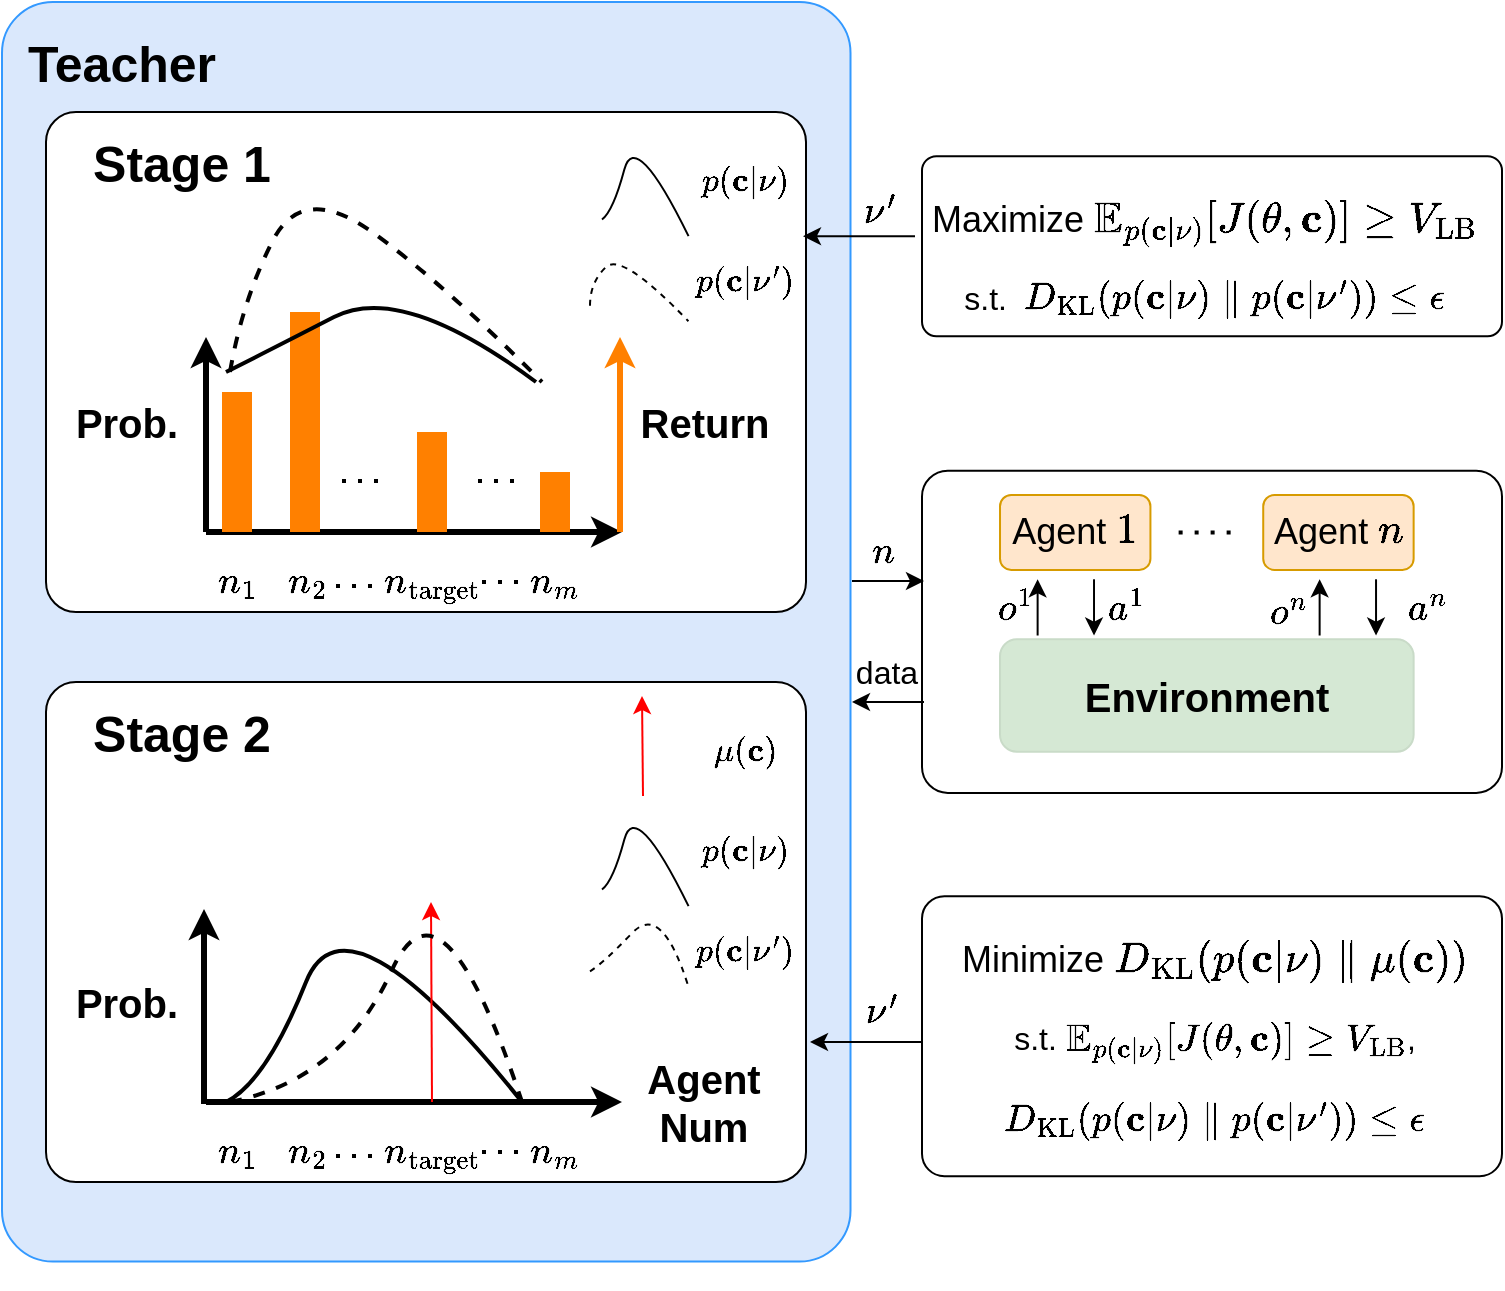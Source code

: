 <mxfile version="21.8.2" type="github">
  <diagram name="Page-1" id="kar6P6oC6d5QlNBPiNpO">
    <mxGraphModel dx="1364" dy="891" grid="1" gridSize="10" guides="1" tooltips="1" connect="1" arrows="1" fold="1" page="1" pageScale="1" pageWidth="850" pageHeight="1100" math="1" shadow="0">
      <root>
        <mxCell id="0" />
        <mxCell id="1" parent="0" />
        <mxCell id="6Ug6SZMf5je9f9ErkSTf-140" value="" style="rounded=1;whiteSpace=wrap;html=1;fillColor=#dae8fc;strokeColor=#3399FF;strokeWidth=1;arcSize=6;" vertex="1" parent="1">
          <mxGeometry x="10" y="30" width="424.25" height="629.75" as="geometry" />
        </mxCell>
        <mxCell id="6Ug6SZMf5je9f9ErkSTf-87" value="" style="rounded=1;whiteSpace=wrap;html=1;arcSize=8;" vertex="1" parent="1">
          <mxGeometry x="470" y="477.08" width="290" height="140" as="geometry" />
        </mxCell>
        <mxCell id="6Ug6SZMf5je9f9ErkSTf-1" value="" style="rounded=1;whiteSpace=wrap;html=1;strokeWidth=1;arcSize=6;" vertex="1" parent="1">
          <mxGeometry x="32" y="370" width="380" height="250" as="geometry" />
        </mxCell>
        <mxCell id="6Ug6SZMf5je9f9ErkSTf-3" value="&lt;font style=&quot;font-size: 20px;&quot;&gt;Prob.&lt;/font&gt;" style="text;html=1;strokeColor=none;fillColor=none;align=center;verticalAlign=middle;whiteSpace=wrap;rounded=0;fontStyle=1;fontSize=20;" vertex="1" parent="1">
          <mxGeometry x="40" y="510" width="65" height="40" as="geometry" />
        </mxCell>
        <mxCell id="6Ug6SZMf5je9f9ErkSTf-4" value="" style="endArrow=classic;html=1;rounded=0;strokeWidth=3;entryX=0;entryY=0.5;entryDx=0;entryDy=0;" edge="1" parent="1" target="6Ug6SZMf5je9f9ErkSTf-15">
          <mxGeometry width="50" height="50" relative="1" as="geometry">
            <mxPoint x="112" y="580" as="sourcePoint" />
            <mxPoint x="302" y="580" as="targetPoint" />
          </mxGeometry>
        </mxCell>
        <mxCell id="6Ug6SZMf5je9f9ErkSTf-5" value="\(n_1\)" style="text;html=1;strokeColor=none;fillColor=none;align=center;verticalAlign=middle;whiteSpace=wrap;rounded=0;fontSize=16;" vertex="1" parent="1">
          <mxGeometry x="110" y="590" width="35" height="30" as="geometry" />
        </mxCell>
        <mxCell id="6Ug6SZMf5je9f9ErkSTf-6" value="\(n_2\)" style="text;html=1;strokeColor=none;fillColor=none;align=center;verticalAlign=middle;whiteSpace=wrap;rounded=0;fontSize=16;" vertex="1" parent="1">
          <mxGeometry x="145" y="590" width="35" height="30" as="geometry" />
        </mxCell>
        <mxCell id="6Ug6SZMf5je9f9ErkSTf-7" value="\(n_m\)" style="text;html=1;strokeColor=none;fillColor=none;align=center;verticalAlign=middle;whiteSpace=wrap;rounded=0;fontSize=16;" vertex="1" parent="1">
          <mxGeometry x="269" y="590" width="35" height="30" as="geometry" />
        </mxCell>
        <mxCell id="6Ug6SZMf5je9f9ErkSTf-13" value="" style="curved=1;endArrow=none;html=1;rounded=0;endFill=0;strokeWidth=2;" edge="1" parent="1">
          <mxGeometry width="50" height="50" relative="1" as="geometry">
            <mxPoint x="122" y="580" as="sourcePoint" />
            <mxPoint x="270" y="580" as="targetPoint" />
            <Array as="points">
              <mxPoint x="142" y="570" />
              <mxPoint x="182" y="470" />
            </Array>
          </mxGeometry>
        </mxCell>
        <mxCell id="6Ug6SZMf5je9f9ErkSTf-15" value="&lt;font style=&quot;font-size: 20px;&quot;&gt;Agent Num&lt;/font&gt;" style="text;html=1;strokeColor=none;fillColor=none;align=center;verticalAlign=middle;whiteSpace=wrap;rounded=0;fontStyle=1;fontSize=20;" vertex="1" parent="1">
          <mxGeometry x="320" y="560" width="82" height="40" as="geometry" />
        </mxCell>
        <mxCell id="6Ug6SZMf5je9f9ErkSTf-2" value="&lt;font style=&quot;font-size: 25px;&quot;&gt;Stage 2&lt;/font&gt;" style="text;html=1;strokeColor=none;fillColor=none;align=center;verticalAlign=middle;whiteSpace=wrap;rounded=0;fontStyle=1;fontSize=25;" vertex="1" parent="1">
          <mxGeometry x="50" y="370" width="100" height="50" as="geometry" />
        </mxCell>
        <mxCell id="6Ug6SZMf5je9f9ErkSTf-28" value="\(n\)" style="text;html=1;strokeColor=none;fillColor=none;align=center;verticalAlign=middle;whiteSpace=wrap;rounded=0;fontSize=16;" vertex="1" parent="1">
          <mxGeometry x="433" y="290" width="35" height="30" as="geometry" />
        </mxCell>
        <mxCell id="6Ug6SZMf5je9f9ErkSTf-56" value="\(n_{\text{target}}\)" style="text;html=1;strokeColor=none;fillColor=none;align=center;verticalAlign=middle;whiteSpace=wrap;rounded=0;fontSize=16;" vertex="1" parent="1">
          <mxGeometry x="207.5" y="590" width="35" height="30" as="geometry" />
        </mxCell>
        <mxCell id="6Ug6SZMf5je9f9ErkSTf-58" value="" style="endArrow=classic;html=1;rounded=0;strokeColor=#FF0000;" edge="1" parent="1">
          <mxGeometry width="50" height="50" relative="1" as="geometry">
            <mxPoint x="225" y="580" as="sourcePoint" />
            <mxPoint x="224.5" y="480" as="targetPoint" />
          </mxGeometry>
        </mxCell>
        <mxCell id="6Ug6SZMf5je9f9ErkSTf-59" value="" style="endArrow=none;dashed=1;html=1;dashPattern=1 3;strokeWidth=2;rounded=0;" edge="1" parent="1">
          <mxGeometry width="50" height="50" relative="1" as="geometry">
            <mxPoint x="177" y="607" as="sourcePoint" />
            <mxPoint x="198" y="607" as="targetPoint" />
          </mxGeometry>
        </mxCell>
        <mxCell id="6Ug6SZMf5je9f9ErkSTf-61" value="" style="endArrow=classic;html=1;rounded=0;strokeColor=#FF0000;" edge="1" parent="1">
          <mxGeometry width="50" height="50" relative="1" as="geometry">
            <mxPoint x="224.5" y="580" as="sourcePoint" />
            <mxPoint x="224.5" y="580" as="targetPoint" />
          </mxGeometry>
        </mxCell>
        <mxCell id="6Ug6SZMf5je9f9ErkSTf-64" value="" style="endArrow=classic;html=1;rounded=0;strokeColor=#FF0000;" edge="1" parent="1">
          <mxGeometry width="50" height="50" relative="1" as="geometry">
            <mxPoint x="330.5" y="427" as="sourcePoint" />
            <mxPoint x="330" y="377" as="targetPoint" />
          </mxGeometry>
        </mxCell>
        <mxCell id="6Ug6SZMf5je9f9ErkSTf-65" value="\(\mu(\mathbf{c})\)" style="text;html=1;strokeColor=none;fillColor=none;align=center;verticalAlign=middle;whiteSpace=wrap;rounded=0;fontSize=14;" vertex="1" parent="1">
          <mxGeometry x="352" y="390" width="60" height="30" as="geometry" />
        </mxCell>
        <mxCell id="6Ug6SZMf5je9f9ErkSTf-67" value="" style="endArrow=none;dashed=1;html=1;dashPattern=1 3;strokeWidth=2;rounded=0;" edge="1" parent="1">
          <mxGeometry width="50" height="50" relative="1" as="geometry">
            <mxPoint x="250" y="605" as="sourcePoint" />
            <mxPoint x="271" y="605" as="targetPoint" />
          </mxGeometry>
        </mxCell>
        <mxCell id="6Ug6SZMf5je9f9ErkSTf-69" value="" style="curved=1;endArrow=none;html=1;rounded=0;endFill=0;" edge="1" parent="1">
          <mxGeometry width="50" height="50" relative="1" as="geometry">
            <mxPoint x="309.996" y="473.753" as="sourcePoint" />
            <mxPoint x="353.27" y="482.087" as="targetPoint" />
            <Array as="points">
              <mxPoint x="315.58" y="469.587" />
              <mxPoint x="326.748" y="427.92" />
            </Array>
          </mxGeometry>
        </mxCell>
        <mxCell id="6Ug6SZMf5je9f9ErkSTf-74" value="\(p(\mathbf{c}| \mathbf{\nu})\)" style="text;html=1;strokeColor=none;fillColor=none;align=center;verticalAlign=middle;whiteSpace=wrap;rounded=0;fontSize=14;" vertex="1" parent="1">
          <mxGeometry x="352" y="440" width="60" height="30" as="geometry" />
        </mxCell>
        <mxCell id="6Ug6SZMf5je9f9ErkSTf-78" value="" style="group" vertex="1" connectable="0" parent="1">
          <mxGeometry x="474.75" y="470" width="282.5" height="72.08" as="geometry" />
        </mxCell>
        <mxCell id="6Ug6SZMf5je9f9ErkSTf-54" value="Minimize \(D_{\text{KL}}(&amp;nbsp; &amp;nbsp; &amp;nbsp; p(\mathbf{c}| \mathbf{\nu})\parallel\mu(\mathbf{c})&lt;br style=&quot;font-size: 18px;&quot;&gt;&amp;nbsp; &amp;nbsp; &amp;nbsp; )\)" style="rounded=1;whiteSpace=wrap;html=1;strokeWidth=1;arcSize=6;fillColor=none;fontSize=18;verticalAlign=top;strokeColor=none;" vertex="1" parent="6Ug6SZMf5je9f9ErkSTf-78">
          <mxGeometry y="22.08" width="282.5" height="50" as="geometry" />
        </mxCell>
        <mxCell id="6Ug6SZMf5je9f9ErkSTf-81" value="s.t. \(\mathbb{E}_{p(\mathbf{c}| \mathbf{\nu})}[J(\theta, \mathbf{c})]\geq V_{\text{LB}}\),&lt;br style=&quot;font-size: 16px;&quot;&gt;&lt;br style=&quot;font-size: 16px;&quot;&gt;\(D_{\text{KL}}(p(\mathbf{c}| \mathbf{\nu})\parallel p(\mathbf{c}| \mathbf{\nu}^{\prime}))\leq \epsilon\)" style="rounded=1;whiteSpace=wrap;html=1;strokeWidth=1;arcSize=6;fillColor=none;fontSize=16;verticalAlign=top;strokeColor=none;" vertex="1" parent="1">
          <mxGeometry x="474.75" y="532.08" width="282.5" height="100" as="geometry" />
        </mxCell>
        <mxCell id="6Ug6SZMf5je9f9ErkSTf-88" value="" style="curved=1;endArrow=none;html=1;rounded=0;endFill=0;dashed=1;strokeWidth=2;" edge="1" parent="1">
          <mxGeometry width="50" height="50" relative="1" as="geometry">
            <mxPoint x="124" y="580" as="sourcePoint" />
            <mxPoint x="270" y="580" as="targetPoint" />
            <Array as="points">
              <mxPoint x="180" y="568.96" />
              <mxPoint x="230" y="458.96" />
            </Array>
          </mxGeometry>
        </mxCell>
        <mxCell id="6Ug6SZMf5je9f9ErkSTf-89" value="" style="curved=1;endArrow=none;html=1;rounded=0;endFill=0;dashed=1;" edge="1" parent="1">
          <mxGeometry width="50" height="50" relative="1" as="geometry">
            <mxPoint x="304.001" y="514.653" as="sourcePoint" />
            <mxPoint x="353.207" y="522.345" as="targetPoint" />
            <Array as="points">
              <mxPoint x="310.35" y="510.807" />
              <mxPoint x="340" y="480" />
            </Array>
          </mxGeometry>
        </mxCell>
        <mxCell id="6Ug6SZMf5je9f9ErkSTf-93" value="\(p(\mathbf{c}| \mathbf{\nu&#39;})\)" style="text;html=1;strokeColor=none;fillColor=none;align=center;verticalAlign=middle;whiteSpace=wrap;rounded=0;fontSize=14;" vertex="1" parent="1">
          <mxGeometry x="352" y="490" width="60" height="30" as="geometry" />
        </mxCell>
        <mxCell id="6Ug6SZMf5je9f9ErkSTf-97" value="\(\nu&#39;\)" style="text;html=1;strokeColor=none;fillColor=none;align=center;verticalAlign=middle;whiteSpace=wrap;rounded=0;fontSize=16;" vertex="1" parent="1">
          <mxGeometry x="433" y="520" width="35" height="30" as="geometry" />
        </mxCell>
        <mxCell id="6Ug6SZMf5je9f9ErkSTf-98" style="edgeStyle=orthogonalEdgeStyle;rounded=0;orthogonalLoop=1;jettySize=auto;html=1;exitX=1.005;exitY=0.108;exitDx=0;exitDy=0;entryX=0;entryY=0.5;entryDx=0;entryDy=0;exitPerimeter=0;startArrow=classic;startFill=1;endArrow=none;endFill=0;" edge="1" parent="1">
          <mxGeometry relative="1" as="geometry">
            <mxPoint x="414" y="550" as="sourcePoint" />
            <mxPoint x="470" y="550" as="targetPoint" />
          </mxGeometry>
        </mxCell>
        <mxCell id="6Ug6SZMf5je9f9ErkSTf-99" value="" style="rounded=1;whiteSpace=wrap;html=1;strokeWidth=1;arcSize=6;" vertex="1" parent="1">
          <mxGeometry x="32" y="85" width="380" height="250" as="geometry" />
        </mxCell>
        <mxCell id="6Ug6SZMf5je9f9ErkSTf-100" value="&lt;font style=&quot;font-size: 20px;&quot;&gt;Prob.&lt;/font&gt;" style="text;html=1;strokeColor=none;fillColor=none;align=center;verticalAlign=middle;whiteSpace=wrap;rounded=0;fontStyle=1;fontSize=20;" vertex="1" parent="1">
          <mxGeometry x="40" y="220" width="65" height="40" as="geometry" />
        </mxCell>
        <mxCell id="6Ug6SZMf5je9f9ErkSTf-101" value="" style="endArrow=classic;html=1;rounded=0;strokeWidth=3;entryX=0;entryY=0.5;entryDx=0;entryDy=0;" edge="1" parent="1">
          <mxGeometry width="50" height="50" relative="1" as="geometry">
            <mxPoint x="112" y="295" as="sourcePoint" />
            <mxPoint x="320" y="295" as="targetPoint" />
          </mxGeometry>
        </mxCell>
        <mxCell id="6Ug6SZMf5je9f9ErkSTf-102" value="\(n_1\)" style="text;html=1;strokeColor=none;fillColor=none;align=center;verticalAlign=middle;whiteSpace=wrap;rounded=0;fontSize=16;" vertex="1" parent="1">
          <mxGeometry x="110" y="305" width="35" height="30" as="geometry" />
        </mxCell>
        <mxCell id="6Ug6SZMf5je9f9ErkSTf-103" value="\(n_2\)" style="text;html=1;strokeColor=none;fillColor=none;align=center;verticalAlign=middle;whiteSpace=wrap;rounded=0;fontSize=16;" vertex="1" parent="1">
          <mxGeometry x="145" y="305" width="35" height="30" as="geometry" />
        </mxCell>
        <mxCell id="6Ug6SZMf5je9f9ErkSTf-104" value="\(n_m\)" style="text;html=1;strokeColor=none;fillColor=none;align=center;verticalAlign=middle;whiteSpace=wrap;rounded=0;fontSize=16;" vertex="1" parent="1">
          <mxGeometry x="269" y="305" width="35" height="30" as="geometry" />
        </mxCell>
        <mxCell id="6Ug6SZMf5je9f9ErkSTf-105" value="" style="rounded=0;whiteSpace=wrap;html=1;fillColor=#FF8000;strokeColor=none;" vertex="1" parent="1">
          <mxGeometry x="120" y="225" width="15" height="70" as="geometry" />
        </mxCell>
        <mxCell id="6Ug6SZMf5je9f9ErkSTf-106" value="" style="rounded=0;whiteSpace=wrap;html=1;fillColor=#FF8000;strokeColor=none;" vertex="1" parent="1">
          <mxGeometry x="154" y="185" width="15" height="110" as="geometry" />
        </mxCell>
        <mxCell id="6Ug6SZMf5je9f9ErkSTf-107" value="" style="rounded=0;whiteSpace=wrap;html=1;fillColor=#FF8000;strokeColor=none;" vertex="1" parent="1">
          <mxGeometry x="279" y="265" width="15" height="30" as="geometry" />
        </mxCell>
        <mxCell id="6Ug6SZMf5je9f9ErkSTf-108" value="" style="curved=1;endArrow=none;html=1;rounded=0;endFill=0;strokeWidth=2;" edge="1" parent="1">
          <mxGeometry width="50" height="50" relative="1" as="geometry">
            <mxPoint x="122" y="215" as="sourcePoint" />
            <mxPoint x="277" y="220" as="targetPoint" />
            <Array as="points">
              <mxPoint x="142" y="205" />
              <mxPoint x="210" y="170" />
            </Array>
          </mxGeometry>
        </mxCell>
        <mxCell id="6Ug6SZMf5je9f9ErkSTf-110" value="&lt;font style=&quot;font-size: 25px;&quot;&gt;Stage 1&lt;/font&gt;" style="text;html=1;strokeColor=none;fillColor=none;align=center;verticalAlign=middle;whiteSpace=wrap;rounded=0;fontStyle=1;fontSize=25;" vertex="1" parent="1">
          <mxGeometry x="50" y="85" width="100" height="50" as="geometry" />
        </mxCell>
        <mxCell id="6Ug6SZMf5je9f9ErkSTf-111" value="\(n_{\text{target}}\)" style="text;html=1;strokeColor=none;fillColor=none;align=center;verticalAlign=middle;whiteSpace=wrap;rounded=0;fontSize=16;" vertex="1" parent="1">
          <mxGeometry x="207.5" y="305" width="35" height="30" as="geometry" />
        </mxCell>
        <mxCell id="6Ug6SZMf5je9f9ErkSTf-113" value="" style="endArrow=none;dashed=1;html=1;dashPattern=1 3;strokeWidth=2;rounded=0;" edge="1" parent="1">
          <mxGeometry width="50" height="50" relative="1" as="geometry">
            <mxPoint x="177" y="322" as="sourcePoint" />
            <mxPoint x="198" y="322" as="targetPoint" />
          </mxGeometry>
        </mxCell>
        <mxCell id="6Ug6SZMf5je9f9ErkSTf-114" value="" style="endArrow=classic;html=1;rounded=0;strokeColor=#FF0000;" edge="1" parent="1" target="6Ug6SZMf5je9f9ErkSTf-115">
          <mxGeometry width="50" height="50" relative="1" as="geometry">
            <mxPoint x="224.5" y="295" as="sourcePoint" />
            <mxPoint x="224.5" y="195" as="targetPoint" />
          </mxGeometry>
        </mxCell>
        <mxCell id="6Ug6SZMf5je9f9ErkSTf-115" value="" style="rounded=0;whiteSpace=wrap;html=1;fillColor=#FF8000;strokeColor=none;" vertex="1" parent="1">
          <mxGeometry x="217.5" y="245" width="15" height="50" as="geometry" />
        </mxCell>
        <mxCell id="6Ug6SZMf5je9f9ErkSTf-116" value="" style="endArrow=none;dashed=1;html=1;dashPattern=1 3;strokeWidth=2;rounded=0;" edge="1" parent="1">
          <mxGeometry width="50" height="50" relative="1" as="geometry">
            <mxPoint x="180" y="269.5" as="sourcePoint" />
            <mxPoint x="201" y="269.5" as="targetPoint" />
          </mxGeometry>
        </mxCell>
        <mxCell id="6Ug6SZMf5je9f9ErkSTf-119" value="" style="endArrow=none;dashed=1;html=1;dashPattern=1 3;strokeWidth=2;rounded=0;" edge="1" parent="1">
          <mxGeometry width="50" height="50" relative="1" as="geometry">
            <mxPoint x="250" y="320" as="sourcePoint" />
            <mxPoint x="271" y="320" as="targetPoint" />
          </mxGeometry>
        </mxCell>
        <mxCell id="6Ug6SZMf5je9f9ErkSTf-120" value="" style="endArrow=none;dashed=1;html=1;dashPattern=1 3;strokeWidth=2;rounded=0;" edge="1" parent="1">
          <mxGeometry width="50" height="50" relative="1" as="geometry">
            <mxPoint x="248" y="269.5" as="sourcePoint" />
            <mxPoint x="269" y="269.5" as="targetPoint" />
          </mxGeometry>
        </mxCell>
        <mxCell id="6Ug6SZMf5je9f9ErkSTf-121" value="" style="curved=1;endArrow=none;html=1;rounded=0;endFill=0;" edge="1" parent="1">
          <mxGeometry width="50" height="50" relative="1" as="geometry">
            <mxPoint x="309.996" y="138.753" as="sourcePoint" />
            <mxPoint x="353.27" y="147.087" as="targetPoint" />
            <Array as="points">
              <mxPoint x="315.58" y="134.587" />
              <mxPoint x="326.748" y="92.92" />
            </Array>
          </mxGeometry>
        </mxCell>
        <mxCell id="6Ug6SZMf5je9f9ErkSTf-122" value="\(p(\mathbf{c}| \mathbf{\nu})\)" style="text;html=1;strokeColor=none;fillColor=none;align=center;verticalAlign=middle;whiteSpace=wrap;rounded=0;fontSize=14;" vertex="1" parent="1">
          <mxGeometry x="352" y="105" width="60" height="30" as="geometry" />
        </mxCell>
        <mxCell id="6Ug6SZMf5je9f9ErkSTf-123" value="" style="curved=1;endArrow=none;html=1;rounded=0;endFill=0;dashed=1;strokeWidth=2;" edge="1" parent="1">
          <mxGeometry width="50" height="50" relative="1" as="geometry">
            <mxPoint x="124" y="215" as="sourcePoint" />
            <mxPoint x="280" y="220" as="targetPoint" />
            <Array as="points">
              <mxPoint x="130" y="180" />
              <mxPoint x="160" y="120" />
              <mxPoint x="230" y="170" />
            </Array>
          </mxGeometry>
        </mxCell>
        <mxCell id="6Ug6SZMf5je9f9ErkSTf-124" value="" style="curved=1;endArrow=none;html=1;rounded=0;endFill=0;dashed=1;" edge="1" parent="1">
          <mxGeometry width="50" height="50" relative="1" as="geometry">
            <mxPoint x="304.001" y="181.923" as="sourcePoint" />
            <mxPoint x="353.207" y="189.615" as="targetPoint" />
            <Array as="points">
              <mxPoint x="304" y="170" />
              <mxPoint x="320" y="155" />
            </Array>
          </mxGeometry>
        </mxCell>
        <mxCell id="6Ug6SZMf5je9f9ErkSTf-125" value="\(p(\mathbf{c}| \mathbf{\nu&#39;})\)" style="text;html=1;strokeColor=none;fillColor=none;align=center;verticalAlign=middle;whiteSpace=wrap;rounded=0;fontSize=14;" vertex="1" parent="1">
          <mxGeometry x="352" y="155" width="60" height="30" as="geometry" />
        </mxCell>
        <mxCell id="6Ug6SZMf5je9f9ErkSTf-126" value="&lt;font style=&quot;font-size: 20px;&quot;&gt;Return&lt;/font&gt;" style="text;html=1;strokeColor=none;fillColor=none;align=center;verticalAlign=middle;whiteSpace=wrap;rounded=0;fontStyle=1;fontSize=20;" vertex="1" parent="1">
          <mxGeometry x="328.5" y="220" width="65" height="40" as="geometry" />
        </mxCell>
        <mxCell id="6Ug6SZMf5je9f9ErkSTf-127" value="" style="endArrow=classic;html=1;rounded=0;strokeWidth=3;strokeColor=#FF8000;" edge="1" parent="1">
          <mxGeometry width="50" height="50" relative="1" as="geometry">
            <mxPoint x="319" y="295" as="sourcePoint" />
            <mxPoint x="319" y="197.5" as="targetPoint" />
          </mxGeometry>
        </mxCell>
        <mxCell id="6Ug6SZMf5je9f9ErkSTf-128" value="" style="endArrow=classic;html=1;rounded=0;strokeWidth=3;strokeColor=#000000;" edge="1" parent="1">
          <mxGeometry width="50" height="50" relative="1" as="geometry">
            <mxPoint x="112" y="295" as="sourcePoint" />
            <mxPoint x="112" y="197.5" as="targetPoint" />
          </mxGeometry>
        </mxCell>
        <mxCell id="6Ug6SZMf5je9f9ErkSTf-129" value="" style="rounded=1;whiteSpace=wrap;html=1;arcSize=8;" vertex="1" parent="1">
          <mxGeometry x="470" y="107.08" width="290" height="90" as="geometry" />
        </mxCell>
        <mxCell id="6Ug6SZMf5je9f9ErkSTf-130" value="" style="group" vertex="1" connectable="0" parent="1">
          <mxGeometry x="470" y="100.0" width="282.5" height="72.08" as="geometry" />
        </mxCell>
        <mxCell id="6Ug6SZMf5je9f9ErkSTf-131" value="Maximize \(\mathbb{E}_{p(\mathbf{c}| \mathbf{\nu})}[J(\theta, \mathbf{c})]\geq V_{\text{LB}}\)" style="rounded=1;whiteSpace=wrap;html=1;strokeWidth=1;arcSize=6;fillColor=none;fontSize=18;verticalAlign=top;strokeColor=none;" vertex="1" parent="6Ug6SZMf5je9f9ErkSTf-130">
          <mxGeometry y="22.08" width="282.5" height="50" as="geometry" />
        </mxCell>
        <mxCell id="6Ug6SZMf5je9f9ErkSTf-132" value="s.t.&amp;nbsp; \(D_{\text{KL}}(p(\mathbf{c}| \mathbf{\nu})\parallel p(\mathbf{c}| \mathbf{\nu}^{\prime}))\leq \epsilon\)" style="rounded=1;whiteSpace=wrap;html=1;strokeWidth=1;arcSize=6;fillColor=none;fontSize=16;verticalAlign=top;strokeColor=none;" vertex="1" parent="1">
          <mxGeometry x="470" y="162.08" width="282.5" height="45" as="geometry" />
        </mxCell>
        <mxCell id="6Ug6SZMf5je9f9ErkSTf-133" value="\(\nu&#39;\)" style="text;html=1;strokeColor=none;fillColor=none;align=center;verticalAlign=middle;whiteSpace=wrap;rounded=0;fontSize=16;" vertex="1" parent="1">
          <mxGeometry x="432" y="120.0" width="35" height="30" as="geometry" />
        </mxCell>
        <mxCell id="6Ug6SZMf5je9f9ErkSTf-134" style="edgeStyle=orthogonalEdgeStyle;rounded=0;orthogonalLoop=1;jettySize=auto;html=1;exitX=1.005;exitY=0.108;exitDx=0;exitDy=0;entryX=0;entryY=0.5;entryDx=0;entryDy=0;exitPerimeter=0;startArrow=classic;startFill=1;endArrow=none;endFill=0;" edge="1" parent="1">
          <mxGeometry relative="1" as="geometry">
            <mxPoint x="410.5" y="147.08" as="sourcePoint" />
            <mxPoint x="466.5" y="147.08" as="targetPoint" />
          </mxGeometry>
        </mxCell>
        <mxCell id="6Ug6SZMf5je9f9ErkSTf-138" value="" style="endArrow=classic;html=1;rounded=0;strokeWidth=3;strokeColor=#000000;" edge="1" parent="1">
          <mxGeometry width="50" height="50" relative="1" as="geometry">
            <mxPoint x="111" y="581" as="sourcePoint" />
            <mxPoint x="111" y="483.5" as="targetPoint" />
          </mxGeometry>
        </mxCell>
        <mxCell id="6Ug6SZMf5je9f9ErkSTf-141" value="&lt;font style=&quot;font-size: 25px;&quot;&gt;Teacher&lt;/font&gt;" style="text;html=1;strokeColor=none;fillColor=none;align=center;verticalAlign=middle;whiteSpace=wrap;rounded=0;fontStyle=1;fontSize=25;" vertex="1" parent="1">
          <mxGeometry x="20" y="35" width="100" height="50" as="geometry" />
        </mxCell>
        <mxCell id="6Ug6SZMf5je9f9ErkSTf-146" value="" style="group" vertex="1" connectable="0" parent="1">
          <mxGeometry x="470" y="264.32" width="290" height="161.12" as="geometry" />
        </mxCell>
        <mxCell id="6Ug6SZMf5je9f9ErkSTf-145" value="" style="rounded=1;whiteSpace=wrap;html=1;arcSize=8;" vertex="1" parent="6Ug6SZMf5je9f9ErkSTf-146">
          <mxGeometry width="290" height="161.12" as="geometry" />
        </mxCell>
        <mxCell id="6Ug6SZMf5je9f9ErkSTf-19" value="" style="endArrow=none;dashed=1;html=1;dashPattern=1 3;strokeWidth=2;rounded=0;" edge="1" parent="6Ug6SZMf5je9f9ErkSTf-146">
          <mxGeometry width="50" height="50" relative="1" as="geometry">
            <mxPoint x="128.314" y="30.913" as="sourcePoint" />
            <mxPoint x="156.515" y="30.913" as="targetPoint" />
          </mxGeometry>
        </mxCell>
        <mxCell id="6Ug6SZMf5je9f9ErkSTf-20" value="&lt;font style=&quot;font-size: 18px;&quot;&gt;Agent \(1\)&lt;/font&gt;" style="rounded=1;whiteSpace=wrap;html=1;fillColor=#ffe6cc;strokeColor=#d79b00;" vertex="1" parent="6Ug6SZMf5je9f9ErkSTf-146">
          <mxGeometry x="39.011" y="12.178" width="75.203" height="37.47" as="geometry" />
        </mxCell>
        <mxCell id="6Ug6SZMf5je9f9ErkSTf-21" value="&lt;font style=&quot;font-size: 18px;&quot;&gt;Agent \(n\)&lt;/font&gt;" style="rounded=1;whiteSpace=wrap;html=1;fillColor=#ffe6cc;strokeColor=#d79b00;" vertex="1" parent="6Ug6SZMf5je9f9ErkSTf-146">
          <mxGeometry x="170.616" y="12.178" width="75.203" height="37.47" as="geometry" />
        </mxCell>
        <mxCell id="6Ug6SZMf5je9f9ErkSTf-22" value="&lt;font style=&quot;font-size: 20px;&quot;&gt;Environment&lt;/font&gt;" style="rounded=1;whiteSpace=wrap;html=1;fillColor=#D5E8D4;strokeColor=#C9DBC8;strokeWidth=1;fontStyle=1" vertex="1" parent="6Ug6SZMf5je9f9ErkSTf-146">
          <mxGeometry x="39.011" y="84.307" width="206.807" height="56.205" as="geometry" />
        </mxCell>
        <mxCell id="6Ug6SZMf5je9f9ErkSTf-35" value="" style="endArrow=classic;html=1;rounded=0;" edge="1" parent="6Ug6SZMf5je9f9ErkSTf-146">
          <mxGeometry width="50" height="50" relative="1" as="geometry">
            <mxPoint x="57.812" y="82.433" as="sourcePoint" />
            <mxPoint x="57.812" y="54.331" as="targetPoint" />
          </mxGeometry>
        </mxCell>
        <mxCell id="6Ug6SZMf5je9f9ErkSTf-36" value="" style="endArrow=none;html=1;rounded=0;endFill=0;startArrow=classic;startFill=1;" edge="1" parent="6Ug6SZMf5je9f9ErkSTf-146">
          <mxGeometry width="50" height="50" relative="1" as="geometry">
            <mxPoint x="86.013" y="82.433" as="sourcePoint" />
            <mxPoint x="86.013" y="54.331" as="targetPoint" />
          </mxGeometry>
        </mxCell>
        <mxCell id="6Ug6SZMf5je9f9ErkSTf-37" value="" style="endArrow=classic;html=1;rounded=0;" edge="1" parent="6Ug6SZMf5je9f9ErkSTf-146">
          <mxGeometry width="50" height="50" relative="1" as="geometry">
            <mxPoint x="198.817" y="82.433" as="sourcePoint" />
            <mxPoint x="198.817" y="54.331" as="targetPoint" />
          </mxGeometry>
        </mxCell>
        <mxCell id="6Ug6SZMf5je9f9ErkSTf-38" value="" style="endArrow=none;html=1;rounded=0;endFill=0;startArrow=classic;startFill=1;" edge="1" parent="6Ug6SZMf5je9f9ErkSTf-146">
          <mxGeometry width="50" height="50" relative="1" as="geometry">
            <mxPoint x="227.018" y="82.433" as="sourcePoint" />
            <mxPoint x="227.018" y="54.331" as="targetPoint" />
          </mxGeometry>
        </mxCell>
        <mxCell id="6Ug6SZMf5je9f9ErkSTf-39" value="\(o^1\)" style="text;html=1;strokeColor=none;fillColor=none;align=center;verticalAlign=middle;whiteSpace=wrap;rounded=0;fontSize=16;" vertex="1" parent="6Ug6SZMf5je9f9ErkSTf-146">
          <mxGeometry x="29.611" y="54.331" width="32.901" height="28.102" as="geometry" />
        </mxCell>
        <mxCell id="6Ug6SZMf5je9f9ErkSTf-40" value="\(o^n\)" style="text;html=1;strokeColor=none;fillColor=none;align=center;verticalAlign=middle;whiteSpace=wrap;rounded=0;fontSize=16;" vertex="1" parent="6Ug6SZMf5je9f9ErkSTf-146">
          <mxGeometry x="166.856" y="56.205" width="32.901" height="28.102" as="geometry" />
        </mxCell>
        <mxCell id="6Ug6SZMf5je9f9ErkSTf-41" value="\(a^1\)" style="text;html=1;strokeColor=none;fillColor=none;align=center;verticalAlign=middle;whiteSpace=wrap;rounded=0;fontSize=16;" vertex="1" parent="6Ug6SZMf5je9f9ErkSTf-146">
          <mxGeometry x="86.013" y="54.331" width="32.901" height="28.102" as="geometry" />
        </mxCell>
        <mxCell id="6Ug6SZMf5je9f9ErkSTf-42" value="\(a^n\)" style="text;html=1;strokeColor=none;fillColor=none;align=center;verticalAlign=middle;whiteSpace=wrap;rounded=0;fontSize=16;" vertex="1" parent="6Ug6SZMf5je9f9ErkSTf-146">
          <mxGeometry x="236.418" y="54.331" width="32.901" height="28.102" as="geometry" />
        </mxCell>
        <mxCell id="6Ug6SZMf5je9f9ErkSTf-149" style="edgeStyle=orthogonalEdgeStyle;rounded=0;orthogonalLoop=1;jettySize=auto;html=1;exitX=1;exitY=0.5;exitDx=0;exitDy=0;entryX=0;entryY=0.5;entryDx=0;entryDy=0;" edge="1" parent="1">
          <mxGeometry relative="1" as="geometry">
            <mxPoint x="435" y="319.5" as="sourcePoint" />
            <mxPoint x="471" y="319.5" as="targetPoint" />
          </mxGeometry>
        </mxCell>
        <mxCell id="6Ug6SZMf5je9f9ErkSTf-150" style="edgeStyle=orthogonalEdgeStyle;rounded=0;orthogonalLoop=1;jettySize=auto;html=1;exitX=1;exitY=0.5;exitDx=0;exitDy=0;entryX=0;entryY=0.5;entryDx=0;entryDy=0;endArrow=none;endFill=0;startArrow=classic;startFill=1;" edge="1" parent="1">
          <mxGeometry relative="1" as="geometry">
            <mxPoint x="435" y="380" as="sourcePoint" />
            <mxPoint x="471" y="380" as="targetPoint" />
          </mxGeometry>
        </mxCell>
        <mxCell id="6Ug6SZMf5je9f9ErkSTf-151" value="data" style="text;html=1;strokeColor=none;fillColor=none;align=center;verticalAlign=middle;whiteSpace=wrap;rounded=0;fontSize=16;" vertex="1" parent="1">
          <mxGeometry x="435" y="350" width="35" height="30" as="geometry" />
        </mxCell>
      </root>
    </mxGraphModel>
  </diagram>
</mxfile>
